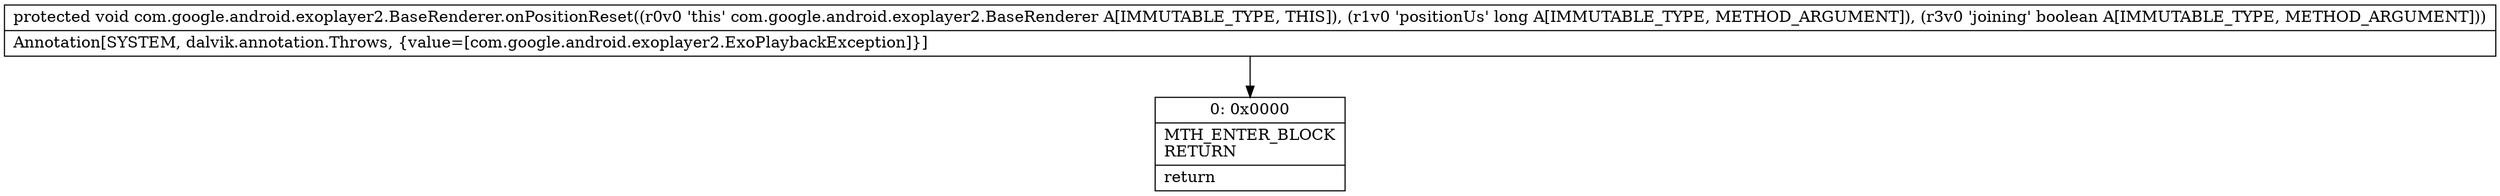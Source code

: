 digraph "CFG forcom.google.android.exoplayer2.BaseRenderer.onPositionReset(JZ)V" {
Node_0 [shape=record,label="{0\:\ 0x0000|MTH_ENTER_BLOCK\lRETURN\l|return\l}"];
MethodNode[shape=record,label="{protected void com.google.android.exoplayer2.BaseRenderer.onPositionReset((r0v0 'this' com.google.android.exoplayer2.BaseRenderer A[IMMUTABLE_TYPE, THIS]), (r1v0 'positionUs' long A[IMMUTABLE_TYPE, METHOD_ARGUMENT]), (r3v0 'joining' boolean A[IMMUTABLE_TYPE, METHOD_ARGUMENT]))  | Annotation[SYSTEM, dalvik.annotation.Throws, \{value=[com.google.android.exoplayer2.ExoPlaybackException]\}]\l}"];
MethodNode -> Node_0;
}

